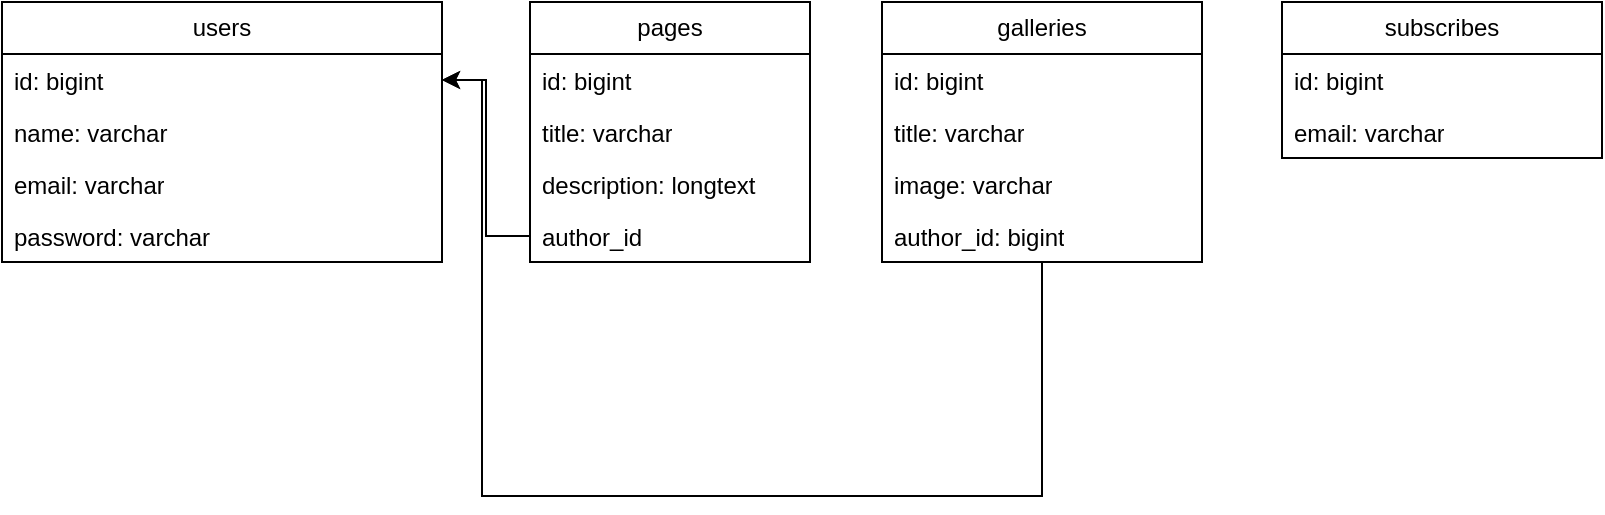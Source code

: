 <mxfile version="24.2.5" type="device">
  <diagram name="Страница — 1" id="l-Fjq7-IOhTED_8hdATu">
    <mxGraphModel dx="1098" dy="988" grid="1" gridSize="10" guides="1" tooltips="1" connect="1" arrows="1" fold="1" page="1" pageScale="1" pageWidth="827" pageHeight="1169" math="0" shadow="0">
      <root>
        <mxCell id="0" />
        <mxCell id="1" parent="0" />
        <mxCell id="wnopAKLNYbetth6ShVi5-1" value="pages" style="swimlane;fontStyle=0;childLayout=stackLayout;horizontal=1;startSize=26;fillColor=none;horizontalStack=0;resizeParent=1;resizeParentMax=0;resizeLast=0;collapsible=1;marginBottom=0;whiteSpace=wrap;html=1;" parent="1" vertex="1">
          <mxGeometry x="274" y="350" width="140" height="130" as="geometry">
            <mxRectangle x="340" y="450" width="100" height="30" as="alternateBounds" />
          </mxGeometry>
        </mxCell>
        <mxCell id="wnopAKLNYbetth6ShVi5-2" value="id: bigint&lt;div&gt;&lt;br&gt;&lt;/div&gt;" style="text;strokeColor=none;fillColor=none;align=left;verticalAlign=top;spacingLeft=4;spacingRight=4;overflow=hidden;rotatable=0;points=[[0,0.5],[1,0.5]];portConstraint=eastwest;whiteSpace=wrap;html=1;" parent="wnopAKLNYbetth6ShVi5-1" vertex="1">
          <mxGeometry y="26" width="140" height="26" as="geometry" />
        </mxCell>
        <mxCell id="wnopAKLNYbetth6ShVi5-3" value="title: varchar" style="text;strokeColor=none;fillColor=none;align=left;verticalAlign=top;spacingLeft=4;spacingRight=4;overflow=hidden;rotatable=0;points=[[0,0.5],[1,0.5]];portConstraint=eastwest;whiteSpace=wrap;html=1;" parent="wnopAKLNYbetth6ShVi5-1" vertex="1">
          <mxGeometry y="52" width="140" height="26" as="geometry" />
        </mxCell>
        <mxCell id="wnopAKLNYbetth6ShVi5-4" value="description: longtext" style="text;strokeColor=none;fillColor=none;align=left;verticalAlign=top;spacingLeft=4;spacingRight=4;overflow=hidden;rotatable=0;points=[[0,0.5],[1,0.5]];portConstraint=eastwest;whiteSpace=wrap;html=1;" parent="wnopAKLNYbetth6ShVi5-1" vertex="1">
          <mxGeometry y="78" width="140" height="26" as="geometry" />
        </mxCell>
        <mxCell id="wnopAKLNYbetth6ShVi5-10" value="author_id" style="text;strokeColor=none;fillColor=none;align=left;verticalAlign=top;spacingLeft=4;spacingRight=4;overflow=hidden;rotatable=0;points=[[0,0.5],[1,0.5]];portConstraint=eastwest;whiteSpace=wrap;html=1;" parent="wnopAKLNYbetth6ShVi5-1" vertex="1">
          <mxGeometry y="104" width="140" height="26" as="geometry" />
        </mxCell>
        <mxCell id="wnopAKLNYbetth6ShVi5-11" value="galleries" style="swimlane;fontStyle=0;childLayout=stackLayout;horizontal=1;startSize=26;fillColor=none;horizontalStack=0;resizeParent=1;resizeParentMax=0;resizeLast=0;collapsible=1;marginBottom=0;whiteSpace=wrap;html=1;" parent="1" vertex="1">
          <mxGeometry x="450" y="350" width="160" height="130" as="geometry">
            <mxRectangle x="340" y="450" width="100" height="30" as="alternateBounds" />
          </mxGeometry>
        </mxCell>
        <mxCell id="wnopAKLNYbetth6ShVi5-12" value="id: bigint&lt;div&gt;&lt;br&gt;&lt;/div&gt;" style="text;strokeColor=none;fillColor=none;align=left;verticalAlign=top;spacingLeft=4;spacingRight=4;overflow=hidden;rotatable=0;points=[[0,0.5],[1,0.5]];portConstraint=eastwest;whiteSpace=wrap;html=1;" parent="wnopAKLNYbetth6ShVi5-11" vertex="1">
          <mxGeometry y="26" width="160" height="26" as="geometry" />
        </mxCell>
        <mxCell id="wnopAKLNYbetth6ShVi5-13" value="title: varchar" style="text;strokeColor=none;fillColor=none;align=left;verticalAlign=top;spacingLeft=4;spacingRight=4;overflow=hidden;rotatable=0;points=[[0,0.5],[1,0.5]];portConstraint=eastwest;whiteSpace=wrap;html=1;" parent="wnopAKLNYbetth6ShVi5-11" vertex="1">
          <mxGeometry y="52" width="160" height="26" as="geometry" />
        </mxCell>
        <mxCell id="wnopAKLNYbetth6ShVi5-24" value="image: varchar" style="text;strokeColor=none;fillColor=none;align=left;verticalAlign=top;spacingLeft=4;spacingRight=4;overflow=hidden;rotatable=0;points=[[0,0.5],[1,0.5]];portConstraint=eastwest;whiteSpace=wrap;html=1;" parent="wnopAKLNYbetth6ShVi5-11" vertex="1">
          <mxGeometry y="78" width="160" height="26" as="geometry" />
        </mxCell>
        <mxCell id="wnopAKLNYbetth6ShVi5-26" value="author_id: bigint" style="text;strokeColor=none;fillColor=none;align=left;verticalAlign=top;spacingLeft=4;spacingRight=4;overflow=hidden;rotatable=0;points=[[0,0.5],[1,0.5]];portConstraint=eastwest;whiteSpace=wrap;html=1;" parent="wnopAKLNYbetth6ShVi5-11" vertex="1">
          <mxGeometry y="104" width="160" height="26" as="geometry" />
        </mxCell>
        <mxCell id="wnopAKLNYbetth6ShVi5-16" value="users" style="swimlane;fontStyle=0;childLayout=stackLayout;horizontal=1;startSize=26;fillColor=none;horizontalStack=0;resizeParent=1;resizeParentMax=0;resizeLast=0;collapsible=1;marginBottom=0;whiteSpace=wrap;html=1;" parent="1" vertex="1">
          <mxGeometry x="10" y="350" width="220" height="130" as="geometry">
            <mxRectangle x="340" y="450" width="100" height="30" as="alternateBounds" />
          </mxGeometry>
        </mxCell>
        <mxCell id="wnopAKLNYbetth6ShVi5-17" value="id: bigint&lt;div&gt;&lt;br&gt;&lt;/div&gt;" style="text;strokeColor=none;fillColor=none;align=left;verticalAlign=top;spacingLeft=4;spacingRight=4;overflow=hidden;rotatable=0;points=[[0,0.5],[1,0.5]];portConstraint=eastwest;whiteSpace=wrap;html=1;" parent="wnopAKLNYbetth6ShVi5-16" vertex="1">
          <mxGeometry y="26" width="220" height="26" as="geometry" />
        </mxCell>
        <mxCell id="wnopAKLNYbetth6ShVi5-18" value="name: varchar" style="text;strokeColor=none;fillColor=none;align=left;verticalAlign=top;spacingLeft=4;spacingRight=4;overflow=hidden;rotatable=0;points=[[0,0.5],[1,0.5]];portConstraint=eastwest;whiteSpace=wrap;html=1;" parent="wnopAKLNYbetth6ShVi5-16" vertex="1">
          <mxGeometry y="52" width="220" height="26" as="geometry" />
        </mxCell>
        <mxCell id="wnopAKLNYbetth6ShVi5-19" value="email: varchar" style="text;strokeColor=none;fillColor=none;align=left;verticalAlign=top;spacingLeft=4;spacingRight=4;overflow=hidden;rotatable=0;points=[[0,0.5],[1,0.5]];portConstraint=eastwest;whiteSpace=wrap;html=1;" parent="wnopAKLNYbetth6ShVi5-16" vertex="1">
          <mxGeometry y="78" width="220" height="26" as="geometry" />
        </mxCell>
        <mxCell id="wnopAKLNYbetth6ShVi5-20" value="password: varchar" style="text;strokeColor=none;fillColor=none;align=left;verticalAlign=top;spacingLeft=4;spacingRight=4;overflow=hidden;rotatable=0;points=[[0,0.5],[1,0.5]];portConstraint=eastwest;whiteSpace=wrap;html=1;" parent="wnopAKLNYbetth6ShVi5-16" vertex="1">
          <mxGeometry y="104" width="220" height="26" as="geometry" />
        </mxCell>
        <mxCell id="wnopAKLNYbetth6ShVi5-27" value="subscribes" style="swimlane;fontStyle=0;childLayout=stackLayout;horizontal=1;startSize=26;fillColor=none;horizontalStack=0;resizeParent=1;resizeParentMax=0;resizeLast=0;collapsible=1;marginBottom=0;whiteSpace=wrap;html=1;" parent="1" vertex="1">
          <mxGeometry x="650" y="350" width="160" height="78" as="geometry">
            <mxRectangle x="340" y="450" width="100" height="30" as="alternateBounds" />
          </mxGeometry>
        </mxCell>
        <mxCell id="wnopAKLNYbetth6ShVi5-28" value="id: bigint&lt;div&gt;&lt;br&gt;&lt;/div&gt;" style="text;strokeColor=none;fillColor=none;align=left;verticalAlign=top;spacingLeft=4;spacingRight=4;overflow=hidden;rotatable=0;points=[[0,0.5],[1,0.5]];portConstraint=eastwest;whiteSpace=wrap;html=1;" parent="wnopAKLNYbetth6ShVi5-27" vertex="1">
          <mxGeometry y="26" width="160" height="26" as="geometry" />
        </mxCell>
        <mxCell id="wnopAKLNYbetth6ShVi5-29" value="email: varchar" style="text;strokeColor=none;fillColor=none;align=left;verticalAlign=top;spacingLeft=4;spacingRight=4;overflow=hidden;rotatable=0;points=[[0,0.5],[1,0.5]];portConstraint=eastwest;whiteSpace=wrap;html=1;" parent="wnopAKLNYbetth6ShVi5-27" vertex="1">
          <mxGeometry y="52" width="160" height="26" as="geometry" />
        </mxCell>
        <mxCell id="wnopAKLNYbetth6ShVi5-38" style="edgeStyle=orthogonalEdgeStyle;rounded=0;orthogonalLoop=1;jettySize=auto;html=1;entryX=1;entryY=0.5;entryDx=0;entryDy=0;" parent="1" source="wnopAKLNYbetth6ShVi5-10" target="wnopAKLNYbetth6ShVi5-17" edge="1">
          <mxGeometry relative="1" as="geometry" />
        </mxCell>
        <mxCell id="wnopAKLNYbetth6ShVi5-39" style="edgeStyle=orthogonalEdgeStyle;rounded=0;orthogonalLoop=1;jettySize=auto;html=1;entryX=1;entryY=0.5;entryDx=0;entryDy=0;" parent="1" source="wnopAKLNYbetth6ShVi5-26" target="wnopAKLNYbetth6ShVi5-17" edge="1">
          <mxGeometry relative="1" as="geometry">
            <Array as="points">
              <mxPoint x="250" y="597" />
              <mxPoint x="250" y="389" />
            </Array>
          </mxGeometry>
        </mxCell>
      </root>
    </mxGraphModel>
  </diagram>
</mxfile>
